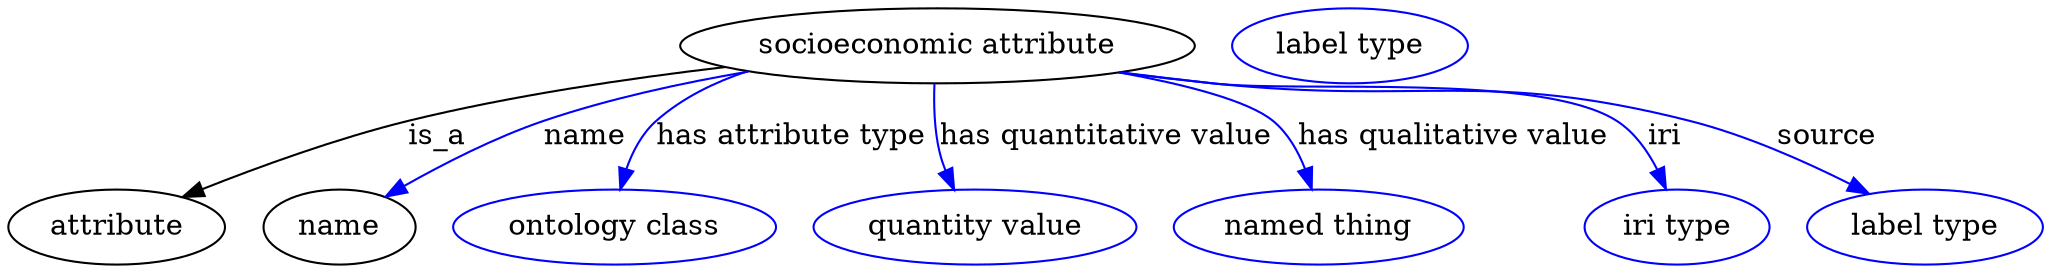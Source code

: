 digraph {
	graph [bb="0,0,975.54,123"];
	node [label="\N"];
	"socioeconomic attribute"	 [height=0.5,
		label="socioeconomic attribute",
		pos="445,105",
		width=3.4303];
	attribute	 [height=0.5,
		pos="51.995,18",
		width=1.4443];
	"socioeconomic attribute" -> attribute	 [label=is_a,
		lp="205,61.5",
		pos="e,84.52,32.157 340.85,95.259 294.53,89.644 239.59,81.213 191,69 157.69,60.63 121.29,47.107 94.099,36.088"];
	name	 [height=0.5,
		pos="158,18",
		width=1.011];
	"socioeconomic attribute" -> name	 [color=blue,
		label=name,
		lp="276,61.5",
		pos="e,180.9,32.37 352.74,92.967 321.51,87.443 286.76,79.677 256,69 232.79,60.948 208.28,48.192 189.58,37.452",
		style=solid];
	"has attribute type"	 [color=blue,
		height=0.5,
		label="ontology class",
		pos="290,18",
		width=2.1484];
	"socioeconomic attribute" -> "has attribute type"	 [color=blue,
		label="has attribute type",
		lp="375,61.5",
		pos="e,292.94,36.42 368.32,90.795 343.22,84.845 319.36,77.36 310,69 303.26,62.991 298.78,54.431 295.79,46.036",
		style=solid];
	"has quantitative value"	 [color=blue,
		height=0.5,
		label="quantity value",
		pos="463,18",
		width=2.1484];
	"socioeconomic attribute" -> "has quantitative value"	 [color=blue,
		label="has quantitative value",
		lp="526,61.5",
		pos="e,452.61,36.141 443.52,86.832 443.17,76.991 443.49,64.691 446,54 446.66,51.161 447.57,48.28 448.62,45.448",
		style=solid];
	"has qualitative value"	 [color=blue,
		height=0.5,
		label="named thing",
		pos="628,18",
		width=1.9318];
	"socioeconomic attribute" -> "has qualitative value"	 [color=blue,
		label="has qualitative value",
		lp="692.5,61.5",
		pos="e,624.55,36.092 534,92.379 564.69,86.52 594.3,78.683 606,69 613.15,63.076 618.03,54.39 621.34,45.86",
		style=solid];
	iri	 [color=blue,
		height=0.5,
		label="iri type",
		pos="800,18",
		width=1.2277];
	"socioeconomic attribute" -> iri	 [color=blue,
		label=iri,
		lp="794,61.5",
		pos="e,794.53,36.161 533.33,92.42 547.9,90.498 562.86,88.618 577,87 620.01,82.074 734.62,92.478 771,69 779.63,63.425 785.97,54.318 790.47,\
45.33",
		style=solid];
	source	 [color=blue,
		height=0.5,
		label="label type",
		pos="919,18",
		width=1.5707];
	"socioeconomic attribute" -> source	 [color=blue,
		label=source,
		lp="872.5,61.5",
		pos="e,891.19,33.83 532.95,92.294 547.64,90.377 562.74,88.531 577,87 678.5,76.099 707.11,94.377 806,69 832.51,62.196 860.57,49.565 882.09,\
38.576",
		style=solid];
	attribute_name	 [color=blue,
		height=0.5,
		label="label type",
		pos="643,105",
		width=1.5707];
}
